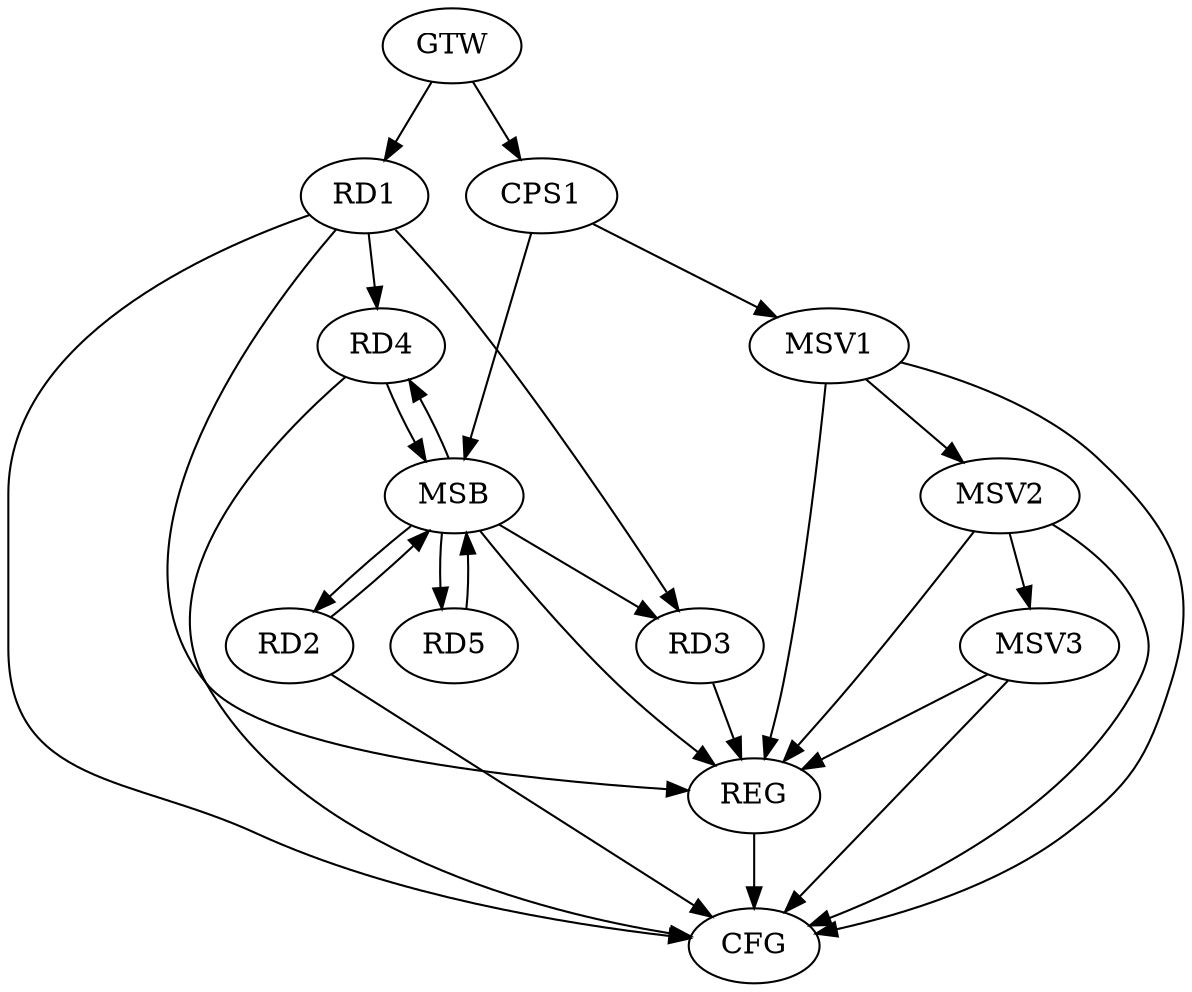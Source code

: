 strict digraph G {
  RD1 [ label="RD1" ];
  RD2 [ label="RD2" ];
  RD3 [ label="RD3" ];
  RD4 [ label="RD4" ];
  RD5 [ label="RD5" ];
  CPS1 [ label="CPS1" ];
  GTW [ label="GTW" ];
  REG [ label="REG" ];
  MSB [ label="MSB" ];
  CFG [ label="CFG" ];
  MSV1 [ label="MSV1" ];
  MSV2 [ label="MSV2" ];
  MSV3 [ label="MSV3" ];
  RD1 -> RD3;
  GTW -> RD1;
  GTW -> CPS1;
  RD1 -> REG;
  RD3 -> REG;
  RD2 -> MSB;
  MSB -> REG;
  RD4 -> MSB;
  RD5 -> MSB;
  CPS1 -> MSB;
  MSB -> RD2;
  MSB -> RD3;
  MSB -> RD4;
  MSB -> RD5;
  RD4 -> CFG;
  RD2 -> CFG;
  REG -> CFG;
  RD1 -> CFG;
  RD1 -> RD4;
  CPS1 -> MSV1;
  MSV1 -> REG;
  MSV1 -> CFG;
  MSV1 -> MSV2;
  MSV2 -> REG;
  MSV2 -> CFG;
  MSV2 -> MSV3;
  MSV3 -> REG;
  MSV3 -> CFG;
}
